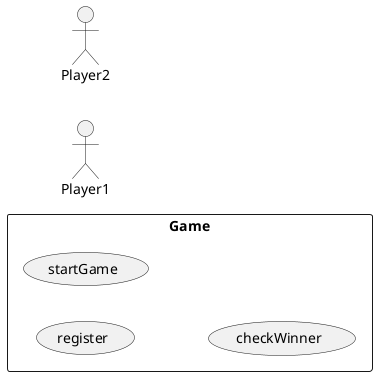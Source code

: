 
@startuml

    actor Player1 as p1
    actor Player2 as p2

    Rectangle Game {
        left to right direction

        usecase register

        usecase startGame

        usecase checkWinner
    }


@enduml